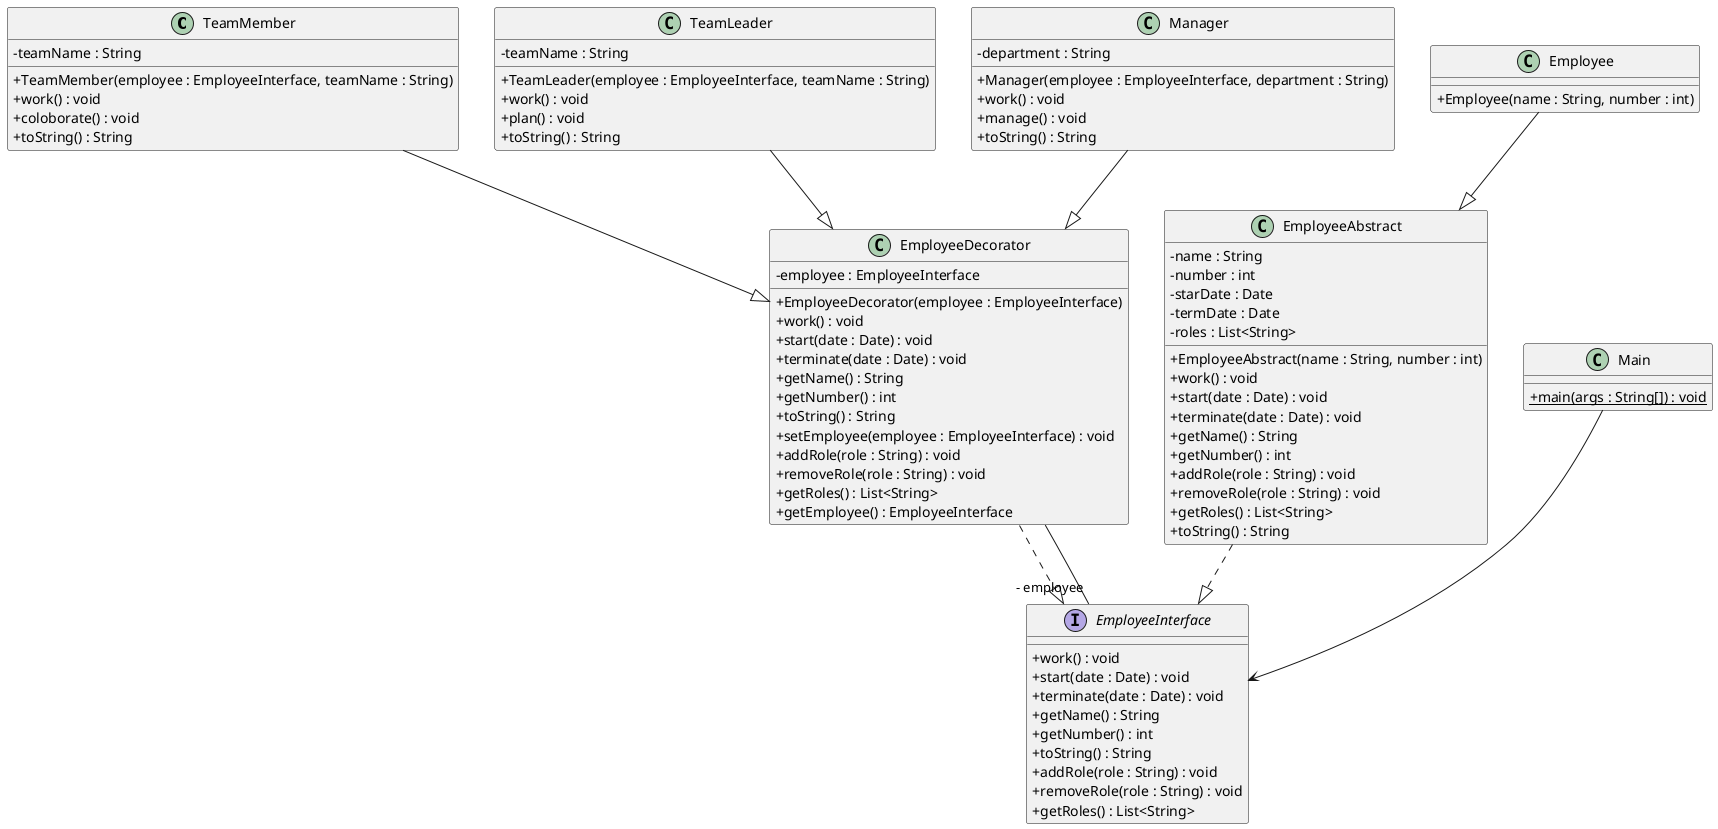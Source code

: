 @startuml
skinparam classAttributeIconSize 0
class TeamMember{
- teamName : String
+ TeamMember(employee : EmployeeInterface, teamName : String)
+ work() : void
+ coloborate() : void
+ toString() : String
}
TeamMember --|> EmployeeDecorator
class Employee{
+ Employee(name : String, number : int)
}
Employee --|> EmployeeAbstract
class Main{
+ {static} main(args : String[]) : void
}
class TeamLeader{
- teamName : String
+ TeamLeader(employee : EmployeeInterface, teamName : String)
+ work() : void
+ plan() : void
+ toString() : String
}
TeamLeader --|> EmployeeDecorator
class Manager{
- department : String
+ Manager(employee : EmployeeInterface, department : String)
+ work() : void
+ manage() : void
+ toString() : String
}
Manager --|> EmployeeDecorator
class EmployeeDecorator{
- employee : EmployeeInterface
+ EmployeeDecorator(employee : EmployeeInterface)
+ work() : void
+ start(date : Date) : void
+ terminate(date : Date) : void
+ getName() : String
+ getNumber() : int
+ toString() : String
+ setEmployee(employee : EmployeeInterface) : void
+ addRole(role : String) : void
+ removeRole(role : String) : void
+ getRoles() : List<String>
+ getEmployee() : EmployeeInterface
}
EmployeeDecorator ..|> EmployeeInterface
class EmployeeAbstract{
- name : String
- number : int
- starDate : Date
- termDate : Date
- roles : List<String>
+ EmployeeAbstract(name : String, number : int)
+ work() : void
+ start(date : Date) : void
+ terminate(date : Date) : void
+ getName() : String
+ getNumber() : int
+ addRole(role : String) : void
+ removeRole(role : String) : void
+ getRoles() : List<String>
+ toString() : String
}
EmployeeAbstract ..|> EmployeeInterface
EmployeeDecorator--"- employee" EmployeeInterface
interface EmployeeInterface{
+ work() : void
+ start(date : Date) : void
+ terminate(date : Date) : void
+ getName() : String
+ getNumber() : int
+ toString() : String
+ addRole(role : String) : void
+ removeRole(role : String) : void
+ getRoles() : List<String>
}
Main --> EmployeeInterface
@enduml